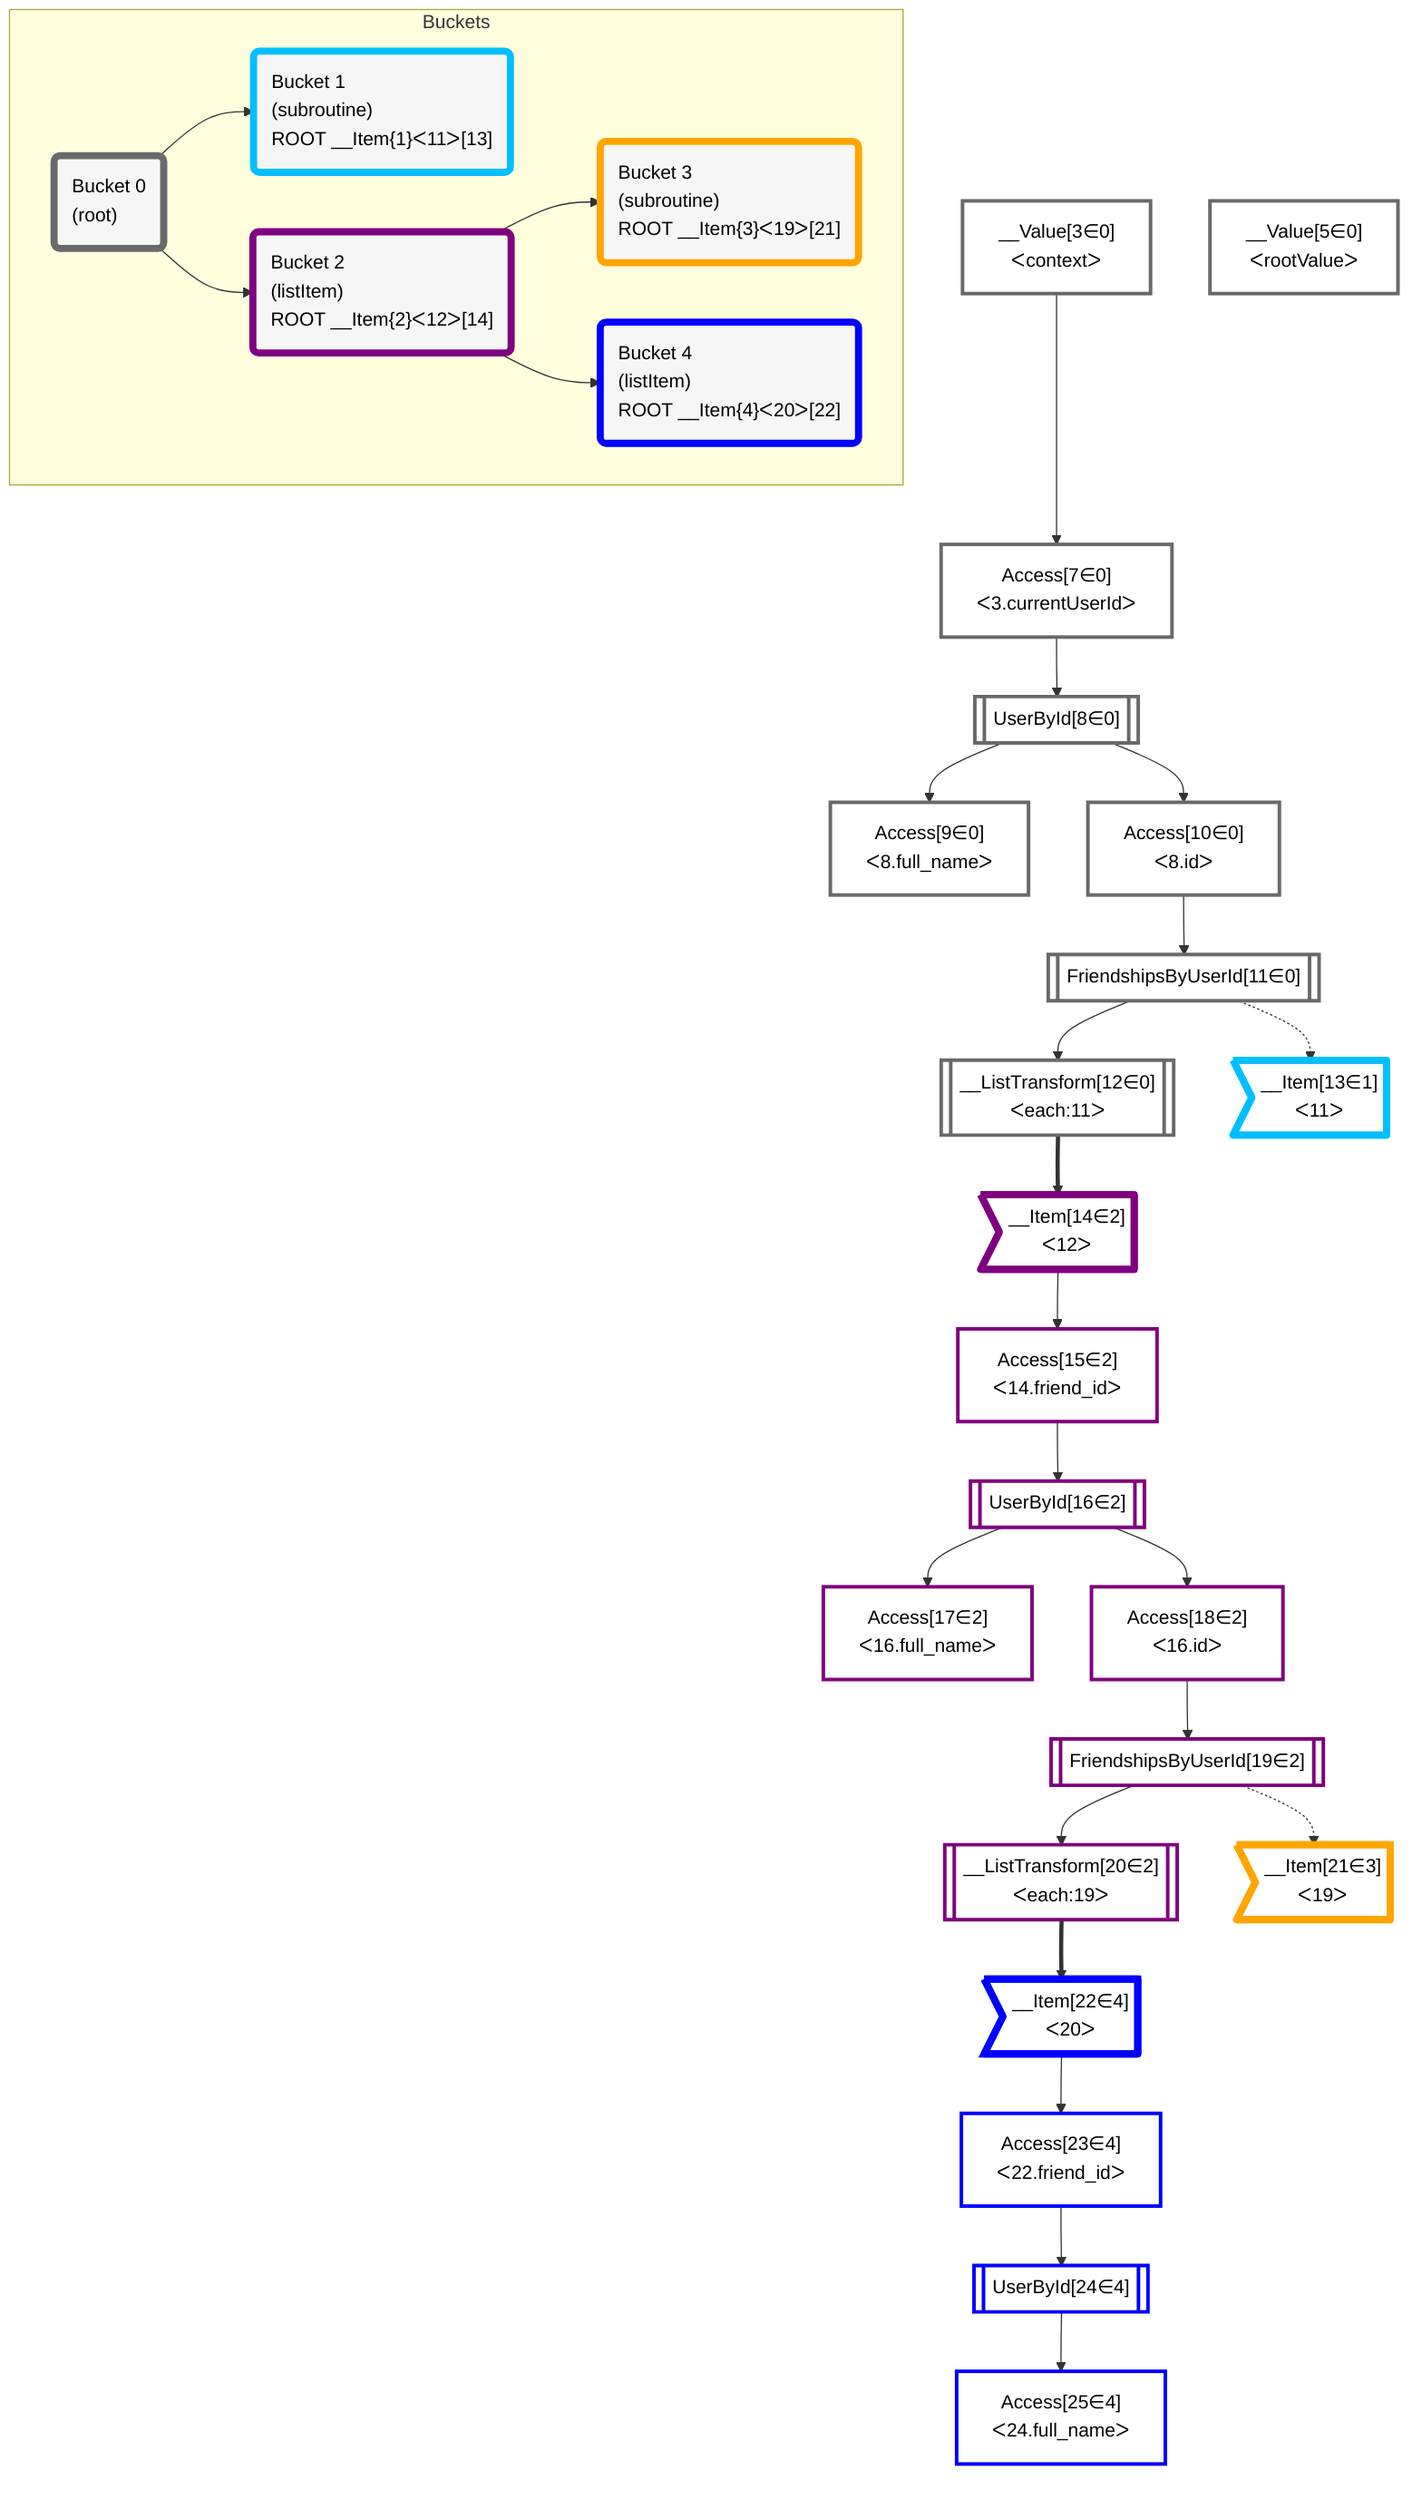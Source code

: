flowchart TD
    classDef path fill:#eee,stroke:#000,color:#000
    classDef plan fill:#fff,stroke-width:3px,color:#000
    classDef itemplan fill:#fff,stroke-width:6px,color:#000
    classDef sideeffectplan fill:#f00,stroke-width:6px,color:#000
    classDef bucket fill:#f6f6f6,color:#000,stroke-width:6px,text-align:left


    %% define steps
    __Value3["__Value[3∈0]<br />ᐸcontextᐳ"]:::plan
    __Value5["__Value[5∈0]<br />ᐸrootValueᐳ"]:::plan
    Access7["Access[7∈0]<br />ᐸ3.currentUserIdᐳ"]:::plan
    UserById8[["UserById[8∈0]"]]:::plan
    Access9["Access[9∈0]<br />ᐸ8.full_nameᐳ"]:::plan
    Access10["Access[10∈0]<br />ᐸ8.idᐳ"]:::plan
    FriendshipsByUserId11[["FriendshipsByUserId[11∈0]"]]:::plan
    __ListTransform12[["__ListTransform[12∈0]<br />ᐸeach:11ᐳ"]]:::plan
    __Item13>"__Item[13∈1]<br />ᐸ11ᐳ"]:::itemplan
    __Item14>"__Item[14∈2]<br />ᐸ12ᐳ"]:::itemplan
    Access15["Access[15∈2]<br />ᐸ14.friend_idᐳ"]:::plan
    UserById16[["UserById[16∈2]"]]:::plan
    Access17["Access[17∈2]<br />ᐸ16.full_nameᐳ"]:::plan
    Access18["Access[18∈2]<br />ᐸ16.idᐳ"]:::plan
    FriendshipsByUserId19[["FriendshipsByUserId[19∈2]"]]:::plan
    __ListTransform20[["__ListTransform[20∈2]<br />ᐸeach:19ᐳ"]]:::plan
    __Item21>"__Item[21∈3]<br />ᐸ19ᐳ"]:::itemplan
    __Item22>"__Item[22∈4]<br />ᐸ20ᐳ"]:::itemplan
    Access23["Access[23∈4]<br />ᐸ22.friend_idᐳ"]:::plan
    UserById24[["UserById[24∈4]"]]:::plan
    Access25["Access[25∈4]<br />ᐸ24.full_nameᐳ"]:::plan

    %% plan dependencies
    __Value3 --> Access7
    Access7 --> UserById8
    UserById8 --> Access9
    UserById8 --> Access10
    Access10 --> FriendshipsByUserId11
    FriendshipsByUserId11 --> __ListTransform12
    FriendshipsByUserId11 -.-> __Item13
    __ListTransform12 ==> __Item14
    __Item14 --> Access15
    Access15 --> UserById16
    UserById16 --> Access17
    UserById16 --> Access18
    Access18 --> FriendshipsByUserId19
    FriendshipsByUserId19 --> __ListTransform20
    FriendshipsByUserId19 -.-> __Item21
    __ListTransform20 ==> __Item22
    __Item22 --> Access23
    Access23 --> UserById24
    UserById24 --> Access25

    subgraph Buckets
    Bucket0("Bucket 0<br />(root)"):::bucket
    classDef bucket0 stroke:#696969
    class Bucket0,__Value3,__Value5,Access7,UserById8,Access9,Access10,FriendshipsByUserId11,__ListTransform12 bucket0
    Bucket1("Bucket 1<br />(subroutine)<br />ROOT __Item{1}ᐸ11ᐳ[13]"):::bucket
    classDef bucket1 stroke:#00bfff
    class Bucket1,__Item13 bucket1
    Bucket2("Bucket 2<br />(listItem)<br />ROOT __Item{2}ᐸ12ᐳ[14]"):::bucket
    classDef bucket2 stroke:#7f007f
    class Bucket2,__Item14,Access15,UserById16,Access17,Access18,FriendshipsByUserId19,__ListTransform20 bucket2
    Bucket3("Bucket 3<br />(subroutine)<br />ROOT __Item{3}ᐸ19ᐳ[21]"):::bucket
    classDef bucket3 stroke:#ffa500
    class Bucket3,__Item21 bucket3
    Bucket4("Bucket 4<br />(listItem)<br />ROOT __Item{4}ᐸ20ᐳ[22]"):::bucket
    classDef bucket4 stroke:#0000ff
    class Bucket4,__Item22,Access23,UserById24,Access25 bucket4
    Bucket0 --> Bucket1 & Bucket2
    Bucket2 --> Bucket3 & Bucket4
    end